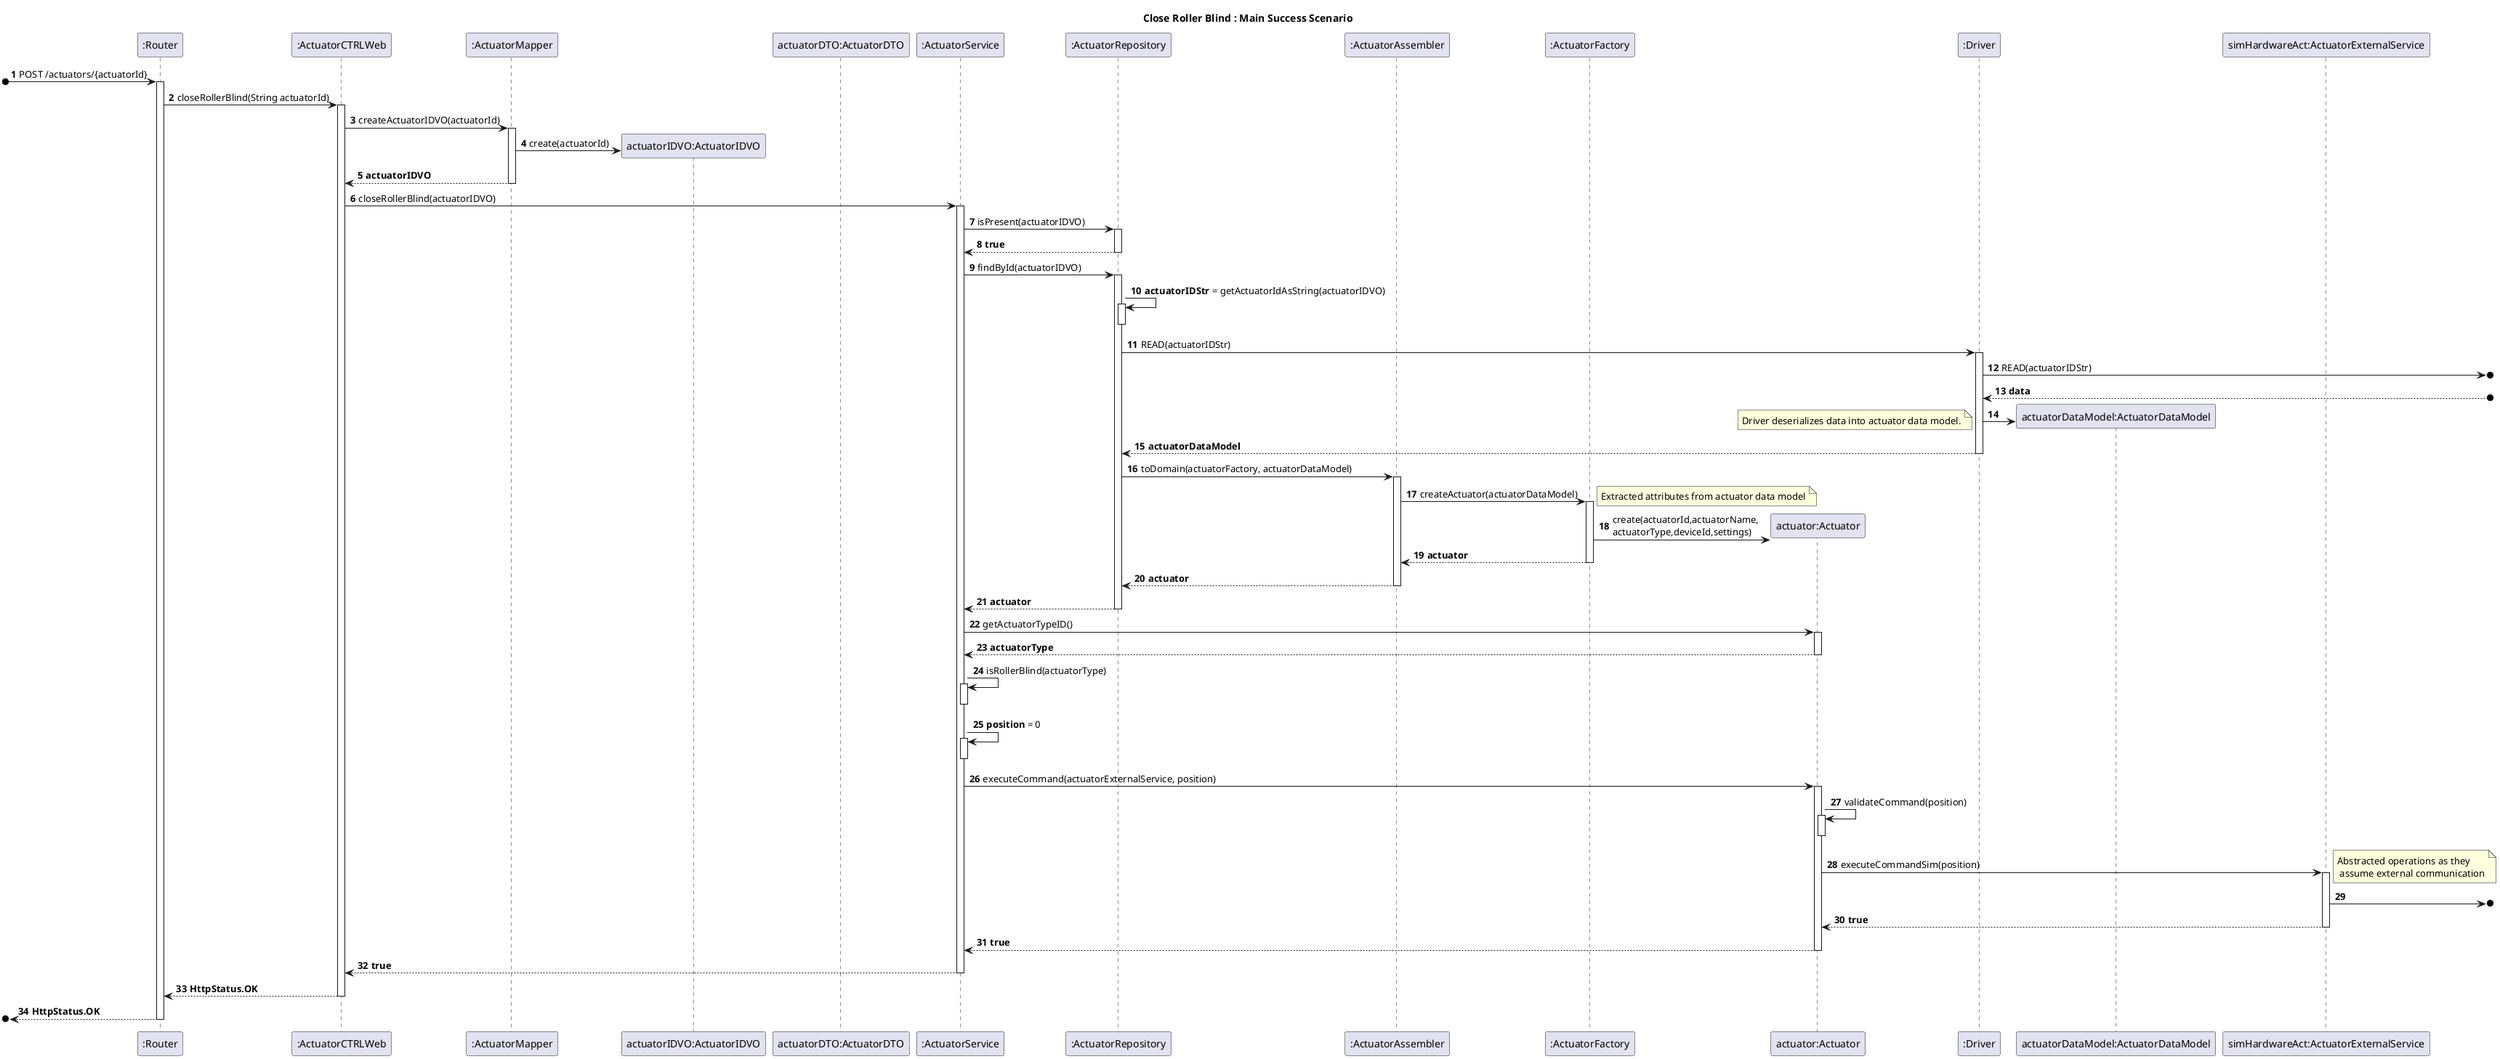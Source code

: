@startuml

title Close Roller Blind : Main Success Scenario
autonumber

participant ":Router" as R
participant ":ActuatorCTRLWeb" as ACW
participant ":ActuatorMapper" as AM
participant "actuatorIDVO:ActuatorIDVO" as AID
participant "actuatorDTO:ActuatorDTO" as AD
participant ":ActuatorService" as AS
participant ":ActuatorRepository" as AR
participant ":ActuatorAssembler" as AA
participant ":ActuatorFactory" as AF
participant "actuator:Actuator" as A
participant ":Driver" as D
participant "actuatorDataModel:ActuatorDataModel" as ADT
participant "simHardwareAct:ActuatorExternalService" as AES

[o-> R : POST /actuators/{actuatorId}
activate R

R -> ACW : closeRollerBlind(String actuatorId)
activate ACW

ACW -> AM : createActuatorIDVO(actuatorId)
activate AM

AM -> AID** : create(actuatorId)

AM --> ACW : **actuatorIDVO**
deactivate AM

ACW -> AS : closeRollerBlind(actuatorIDVO)
activate AS

AS -> AR : isPresent(actuatorIDVO)
activate AR

AR --> AS : **true**
deactivate AR

AS -> AR : findById(actuatorIDVO)
activate AR

AR -> AR : **actuatorIDStr** = getActuatorIdAsString(actuatorIDVO)
activate AR
deactivate AR

AR -> D : READ(actuatorIDStr)
activate D

D ->o] : READ(actuatorIDStr)

D <--o] : **data**
D -> ADT** :

note left : Driver deserializes data into actuator data model.

D --> AR : **actuatorDataModel**
deactivate D

AR -> AA : toDomain(actuatorFactory, actuatorDataModel)
activate AA


AA -> AF : createActuator(actuatorDataModel)
activate AF

note right: Extracted attributes from actuator data model
AF -> A** : create(actuatorId,actuatorName,\nactuatorType,deviceId,settings)
AF--> AA : **actuator**
deactivate AF

AA --> AR : **actuator**
deactivate AA

AR --> AS : **actuator**
deactivate AR

AS -> A : getActuatorTypeID()
activate A

A --> AS : **actuatorType**
deactivate A

AS -> AS : isRollerBlind(actuatorType)
activate AS
deactivate AS

AS -> AS : **position** = 0
activate AS
deactivate AS

AS -> A : executeCommand(actuatorExternalService, position)
activate A

A -> A: validateCommand(position)
activate A
deactivate A

A -> AES : executeCommandSim(position)
activate AES

note right: Abstracted operations as they\n assume external communication
AES ->o] :

AES --> A : **true**
deactivate AES

A --> AS : **true**
deactivate A

AS --> ACW : **true**
deactivate AS

ACW --> R : **HttpStatus.OK**
deactivate ACW

[o<-- R : **HttpStatus.OK**
deactivate R

@enduml